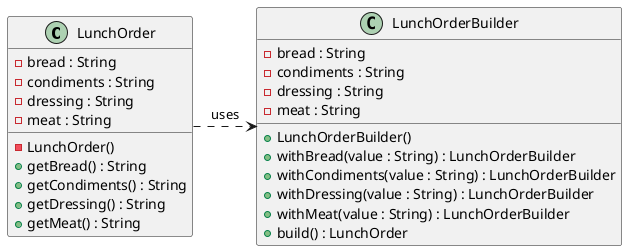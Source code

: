 @startuml

class LunchOrder {
  - bread : String
  - condiments : String
  - dressing : String
  - meat : String
  - LunchOrder()
  + getBread() : String
  + getCondiments() : String
  + getDressing() : String
  + getMeat() : String
}

class LunchOrderBuilder {
  - bread : String
  - condiments : String
  - dressing : String
  - meat : String
  + LunchOrderBuilder()
  + withBread(value : String) : LunchOrderBuilder
  + withCondiments(value : String) : LunchOrderBuilder
  + withDressing(value : String) : LunchOrderBuilder
  + withMeat(value : String) : LunchOrderBuilder
  + build() : LunchOrder
}

LunchOrder .right.> LunchOrderBuilder : uses

@enduml